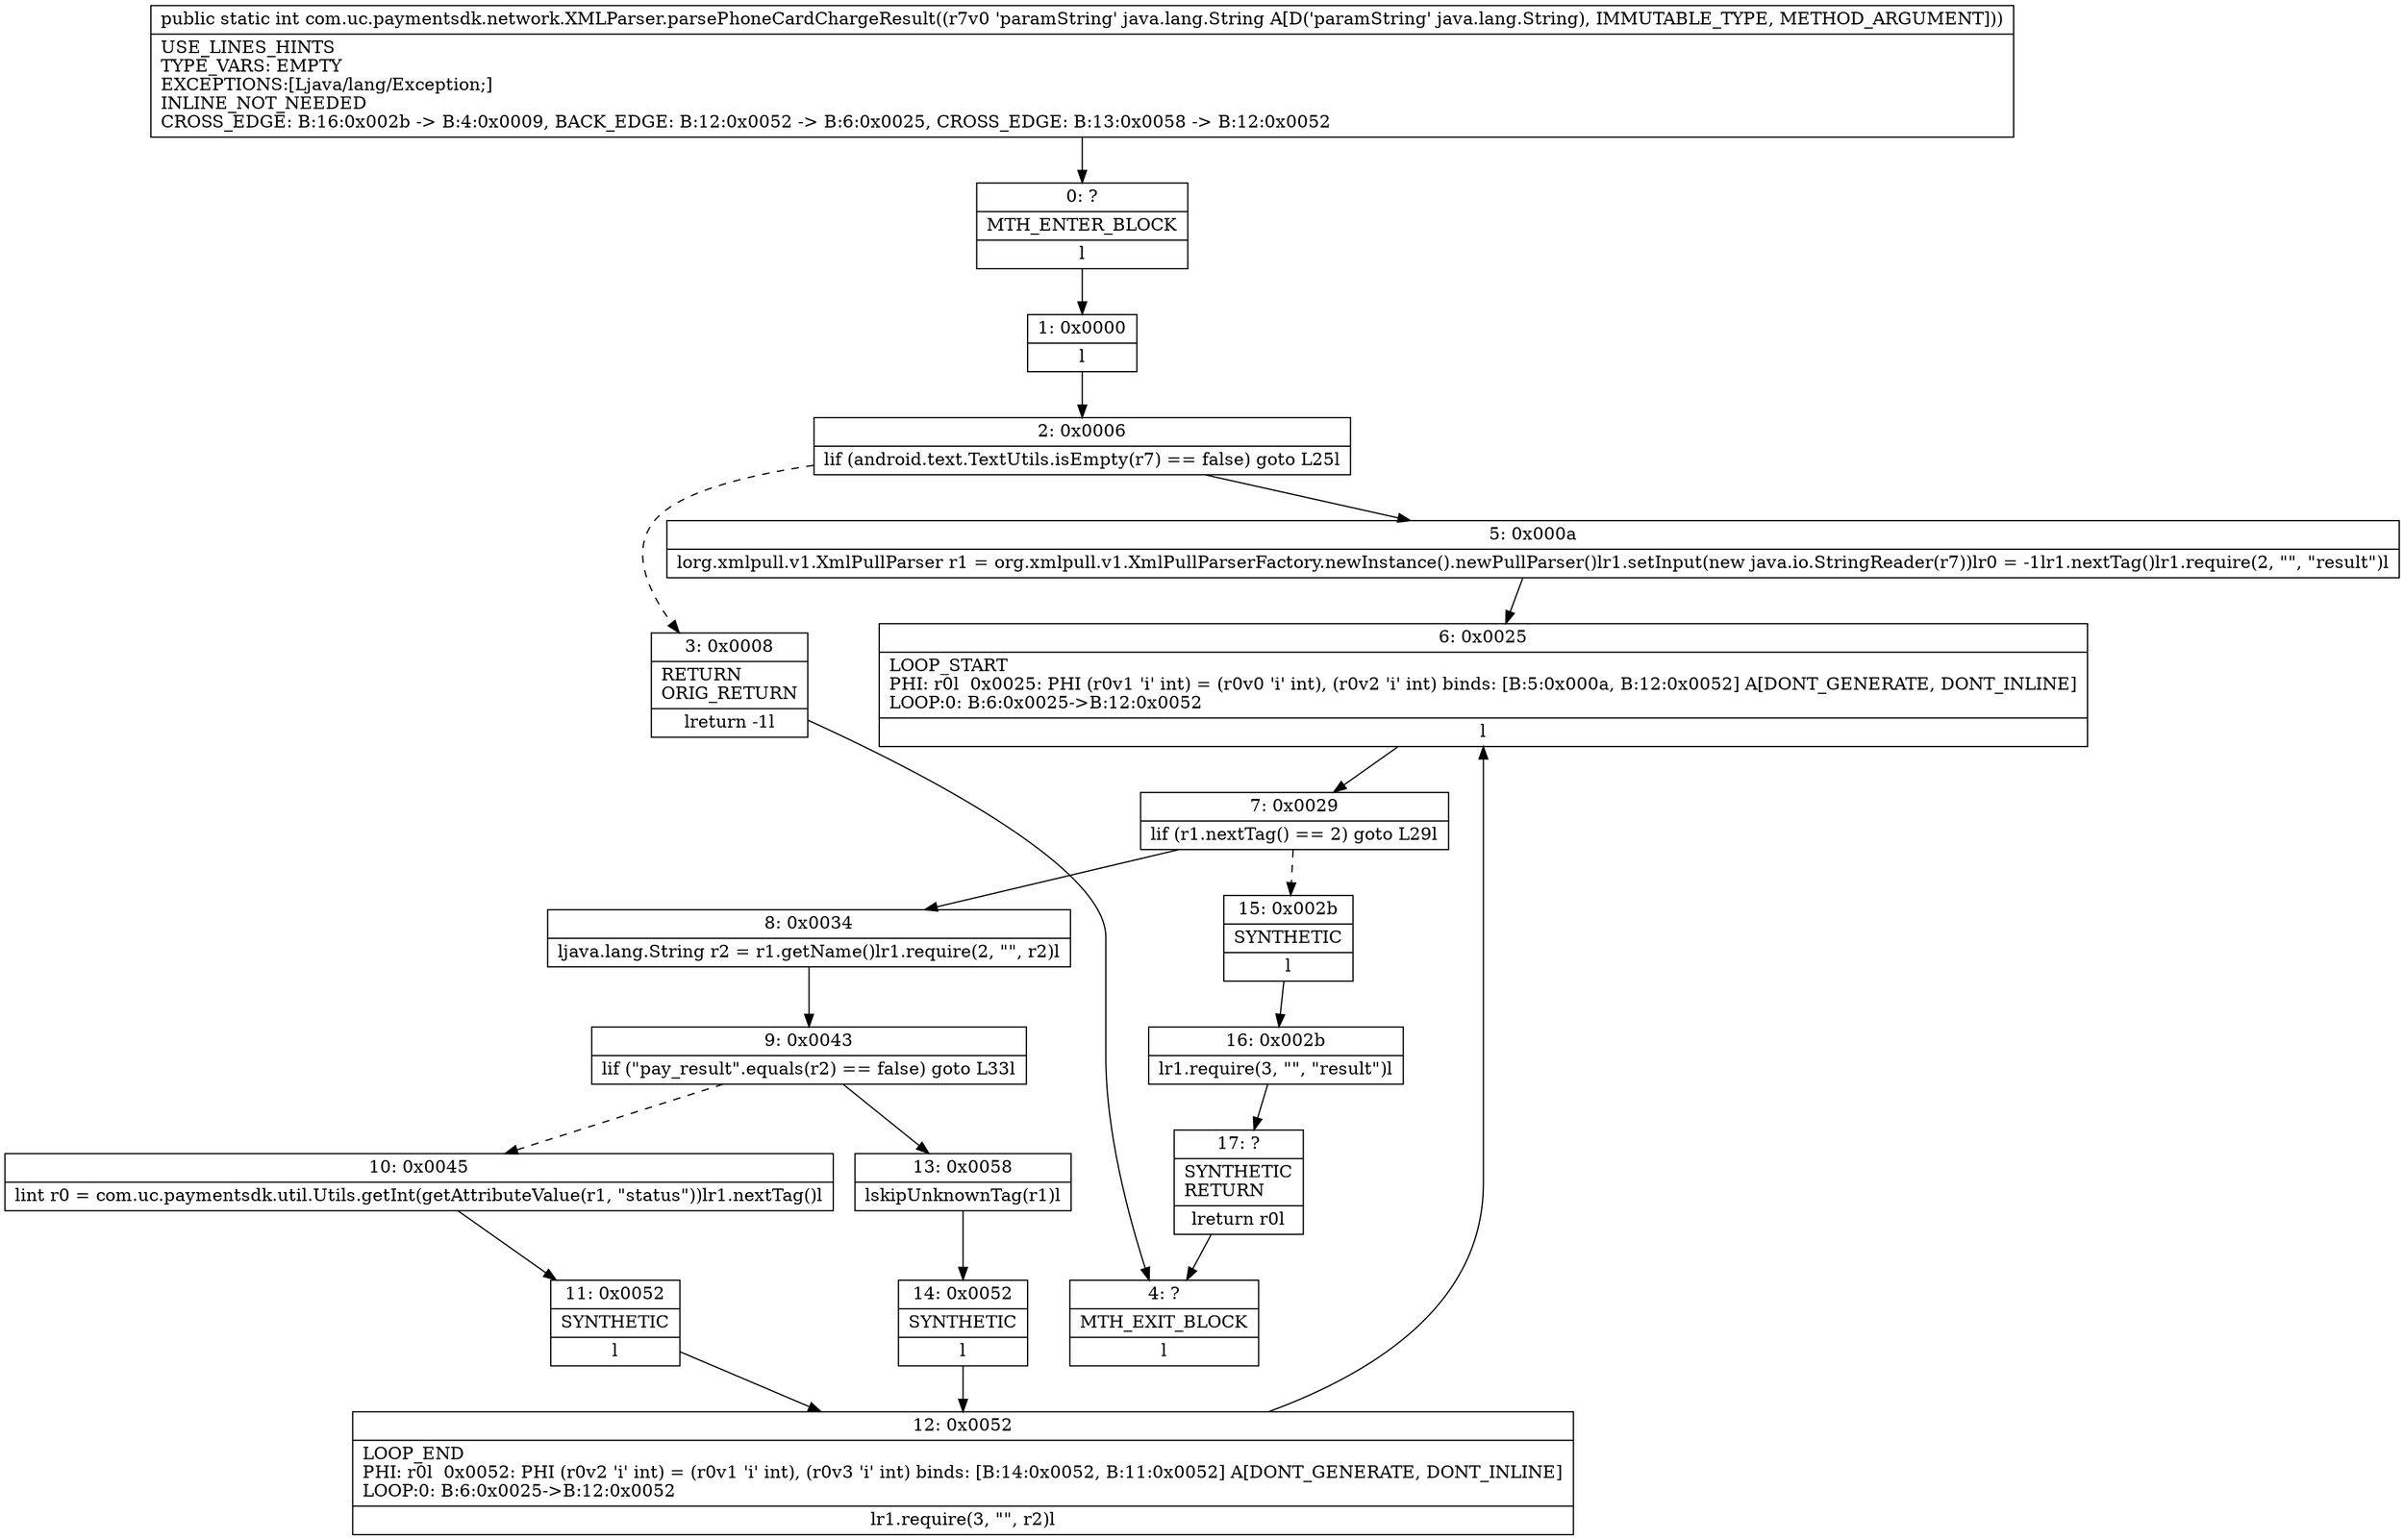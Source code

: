digraph "CFG forcom.uc.paymentsdk.network.XMLParser.parsePhoneCardChargeResult(Ljava\/lang\/String;)I" {
Node_0 [shape=record,label="{0\:\ ?|MTH_ENTER_BLOCK\l|l}"];
Node_1 [shape=record,label="{1\:\ 0x0000|l}"];
Node_2 [shape=record,label="{2\:\ 0x0006|lif (android.text.TextUtils.isEmpty(r7) == false) goto L25l}"];
Node_3 [shape=record,label="{3\:\ 0x0008|RETURN\lORIG_RETURN\l|lreturn \-1l}"];
Node_4 [shape=record,label="{4\:\ ?|MTH_EXIT_BLOCK\l|l}"];
Node_5 [shape=record,label="{5\:\ 0x000a|lorg.xmlpull.v1.XmlPullParser r1 = org.xmlpull.v1.XmlPullParserFactory.newInstance().newPullParser()lr1.setInput(new java.io.StringReader(r7))lr0 = \-1lr1.nextTag()lr1.require(2, \"\", \"result\")l}"];
Node_6 [shape=record,label="{6\:\ 0x0025|LOOP_START\lPHI: r0l  0x0025: PHI (r0v1 'i' int) = (r0v0 'i' int), (r0v2 'i' int) binds: [B:5:0x000a, B:12:0x0052] A[DONT_GENERATE, DONT_INLINE]\lLOOP:0: B:6:0x0025\-\>B:12:0x0052\l|l}"];
Node_7 [shape=record,label="{7\:\ 0x0029|lif (r1.nextTag() == 2) goto L29l}"];
Node_8 [shape=record,label="{8\:\ 0x0034|ljava.lang.String r2 = r1.getName()lr1.require(2, \"\", r2)l}"];
Node_9 [shape=record,label="{9\:\ 0x0043|lif (\"pay_result\".equals(r2) == false) goto L33l}"];
Node_10 [shape=record,label="{10\:\ 0x0045|lint r0 = com.uc.paymentsdk.util.Utils.getInt(getAttributeValue(r1, \"status\"))lr1.nextTag()l}"];
Node_11 [shape=record,label="{11\:\ 0x0052|SYNTHETIC\l|l}"];
Node_12 [shape=record,label="{12\:\ 0x0052|LOOP_END\lPHI: r0l  0x0052: PHI (r0v2 'i' int) = (r0v1 'i' int), (r0v3 'i' int) binds: [B:14:0x0052, B:11:0x0052] A[DONT_GENERATE, DONT_INLINE]\lLOOP:0: B:6:0x0025\-\>B:12:0x0052\l|lr1.require(3, \"\", r2)l}"];
Node_13 [shape=record,label="{13\:\ 0x0058|lskipUnknownTag(r1)l}"];
Node_14 [shape=record,label="{14\:\ 0x0052|SYNTHETIC\l|l}"];
Node_15 [shape=record,label="{15\:\ 0x002b|SYNTHETIC\l|l}"];
Node_16 [shape=record,label="{16\:\ 0x002b|lr1.require(3, \"\", \"result\")l}"];
Node_17 [shape=record,label="{17\:\ ?|SYNTHETIC\lRETURN\l|lreturn r0l}"];
MethodNode[shape=record,label="{public static int com.uc.paymentsdk.network.XMLParser.parsePhoneCardChargeResult((r7v0 'paramString' java.lang.String A[D('paramString' java.lang.String), IMMUTABLE_TYPE, METHOD_ARGUMENT]))  | USE_LINES_HINTS\lTYPE_VARS: EMPTY\lEXCEPTIONS:[Ljava\/lang\/Exception;]\lINLINE_NOT_NEEDED\lCROSS_EDGE: B:16:0x002b \-\> B:4:0x0009, BACK_EDGE: B:12:0x0052 \-\> B:6:0x0025, CROSS_EDGE: B:13:0x0058 \-\> B:12:0x0052\l}"];
MethodNode -> Node_0;
Node_0 -> Node_1;
Node_1 -> Node_2;
Node_2 -> Node_3[style=dashed];
Node_2 -> Node_5;
Node_3 -> Node_4;
Node_5 -> Node_6;
Node_6 -> Node_7;
Node_7 -> Node_8;
Node_7 -> Node_15[style=dashed];
Node_8 -> Node_9;
Node_9 -> Node_10[style=dashed];
Node_9 -> Node_13;
Node_10 -> Node_11;
Node_11 -> Node_12;
Node_12 -> Node_6;
Node_13 -> Node_14;
Node_14 -> Node_12;
Node_15 -> Node_16;
Node_16 -> Node_17;
Node_17 -> Node_4;
}

